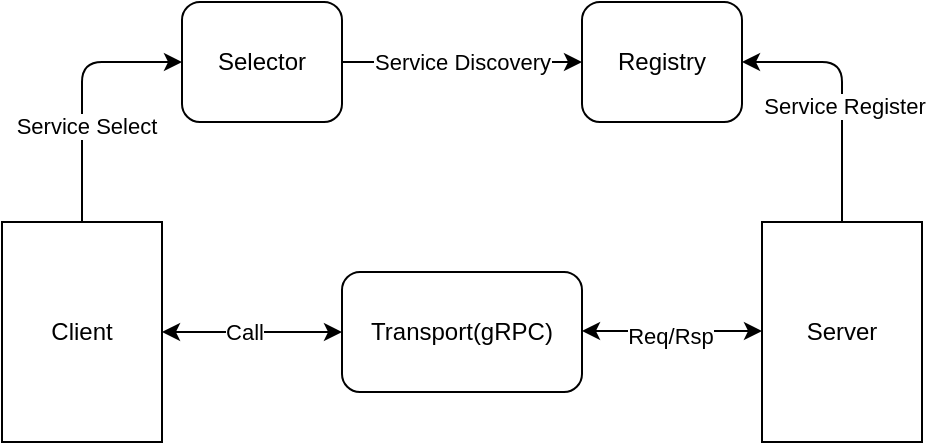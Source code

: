 <mxfile version="13.9.5" type="device"><diagram id="ib8TpQbY8VndHcwlSIi-" name="Page-1"><mxGraphModel dx="530" dy="554" grid="1" gridSize="10" guides="1" tooltips="1" connect="1" arrows="1" fold="1" page="1" pageScale="1" pageWidth="850" pageHeight="1100" math="0" shadow="0"><root><mxCell id="0"/><mxCell id="1" parent="0"/><mxCell id="36ZL0ypGPSDNLHKck3dO-1" value="Client" style="rounded=0;whiteSpace=wrap;html=1;" vertex="1" parent="1"><mxGeometry x="40" y="160" width="80" height="110" as="geometry"/></mxCell><mxCell id="36ZL0ypGPSDNLHKck3dO-2" value="Transport(gRPC)" style="rounded=1;whiteSpace=wrap;html=1;" vertex="1" parent="1"><mxGeometry x="210" y="185" width="120" height="60" as="geometry"/></mxCell><mxCell id="36ZL0ypGPSDNLHKck3dO-3" value="Server" style="rounded=0;whiteSpace=wrap;html=1;" vertex="1" parent="1"><mxGeometry x="420" y="160" width="80" height="110" as="geometry"/></mxCell><mxCell id="36ZL0ypGPSDNLHKck3dO-4" value="Registry" style="rounded=1;whiteSpace=wrap;html=1;" vertex="1" parent="1"><mxGeometry x="330" y="50" width="80" height="60" as="geometry"/></mxCell><mxCell id="36ZL0ypGPSDNLHKck3dO-5" value="Selector" style="rounded=1;whiteSpace=wrap;html=1;" vertex="1" parent="1"><mxGeometry x="130" y="50" width="80" height="60" as="geometry"/></mxCell><mxCell id="36ZL0ypGPSDNLHKck3dO-6" value="" style="endArrow=classic;html=1;entryX=0;entryY=0.5;entryDx=0;entryDy=0;" edge="1" parent="1" source="36ZL0ypGPSDNLHKck3dO-1" target="36ZL0ypGPSDNLHKck3dO-5"><mxGeometry width="50" height="50" relative="1" as="geometry"><mxPoint x="80" y="139.289" as="sourcePoint"/><mxPoint x="80" y="89.289" as="targetPoint"/><Array as="points"><mxPoint x="80" y="80"/></Array></mxGeometry></mxCell><mxCell id="36ZL0ypGPSDNLHKck3dO-13" value="Service Select" style="edgeLabel;html=1;align=center;verticalAlign=middle;resizable=0;points=[];" vertex="1" connectable="0" parent="36ZL0ypGPSDNLHKck3dO-6"><mxGeometry x="-0.262" y="-2" relative="1" as="geometry"><mxPoint as="offset"/></mxGeometry></mxCell><mxCell id="36ZL0ypGPSDNLHKck3dO-7" value="" style="endArrow=classic;html=1;entryX=1;entryY=0.5;entryDx=0;entryDy=0;" edge="1" parent="1" source="36ZL0ypGPSDNLHKck3dO-3" target="36ZL0ypGPSDNLHKck3dO-4"><mxGeometry width="50" height="50" relative="1" as="geometry"><mxPoint x="460" y="139.289" as="sourcePoint"/><mxPoint x="460" y="89.289" as="targetPoint"/><Array as="points"><mxPoint x="460" y="80"/></Array></mxGeometry></mxCell><mxCell id="36ZL0ypGPSDNLHKck3dO-14" value="Service Register" style="edgeLabel;html=1;align=center;verticalAlign=middle;resizable=0;points=[];" vertex="1" connectable="0" parent="36ZL0ypGPSDNLHKck3dO-7"><mxGeometry x="-0.108" y="-1" relative="1" as="geometry"><mxPoint as="offset"/></mxGeometry></mxCell><mxCell id="36ZL0ypGPSDNLHKck3dO-8" value="Service Discovery" style="endArrow=classic;html=1;entryX=0;entryY=0.5;entryDx=0;entryDy=0;" edge="1" parent="1" source="36ZL0ypGPSDNLHKck3dO-5" target="36ZL0ypGPSDNLHKck3dO-4"><mxGeometry width="50" height="50" relative="1" as="geometry"><mxPoint x="210" y="130" as="sourcePoint"/><mxPoint x="280.711" y="80" as="targetPoint"/></mxGeometry></mxCell><mxCell id="36ZL0ypGPSDNLHKck3dO-9" value="" style="endArrow=classic;startArrow=classic;html=1;entryX=0;entryY=0.5;entryDx=0;entryDy=0;" edge="1" parent="1" source="36ZL0ypGPSDNLHKck3dO-1" target="36ZL0ypGPSDNLHKck3dO-2"><mxGeometry width="50" height="50" relative="1" as="geometry"><mxPoint x="120" y="265" as="sourcePoint"/><mxPoint x="190.711" y="215" as="targetPoint"/></mxGeometry></mxCell><mxCell id="36ZL0ypGPSDNLHKck3dO-11" value="Call" style="edgeLabel;html=1;align=center;verticalAlign=middle;resizable=0;points=[];" vertex="1" connectable="0" parent="36ZL0ypGPSDNLHKck3dO-9"><mxGeometry x="-0.089" relative="1" as="geometry"><mxPoint as="offset"/></mxGeometry></mxCell><mxCell id="36ZL0ypGPSDNLHKck3dO-10" value="" style="endArrow=classic;startArrow=classic;html=1;entryX=0;entryY=0.5;entryDx=0;entryDy=0;" edge="1" parent="1"><mxGeometry width="50" height="50" relative="1" as="geometry"><mxPoint x="330" y="214.5" as="sourcePoint"/><mxPoint x="420" y="214.5" as="targetPoint"/></mxGeometry></mxCell><mxCell id="36ZL0ypGPSDNLHKck3dO-12" value="Req/Rsp" style="edgeLabel;html=1;align=center;verticalAlign=middle;resizable=0;points=[];" vertex="1" connectable="0" parent="36ZL0ypGPSDNLHKck3dO-10"><mxGeometry x="-0.022" y="-1" relative="1" as="geometry"><mxPoint y="1" as="offset"/></mxGeometry></mxCell></root></mxGraphModel></diagram></mxfile>